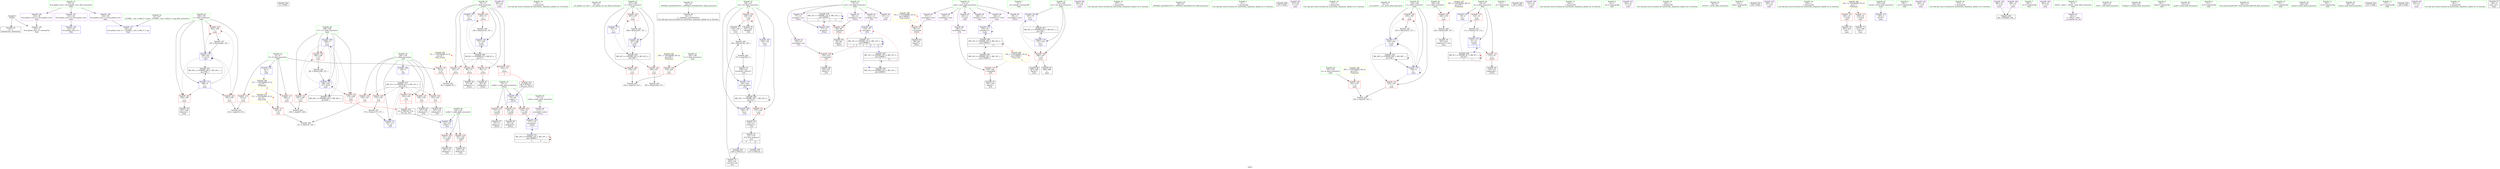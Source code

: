 digraph "SVFG" {
	label="SVFG";

	Node0x55727020d8f0 [shape=record,color=grey,label="{NodeID: 0\nNullPtr}"];
	Node0x55727020d8f0 -> Node0x55727022e1a0[style=solid];
	Node0x55727020d8f0 -> Node0x5572702347f0[style=solid];
	Node0x55727025f720 [shape=record,color=black,label="{NodeID: 346\n51 = PHI()\n}"];
	Node0x557270235a00 [shape=record,color=blue,label="{NodeID: 180\n199\<--9\ni17\<--\nmain\n}"];
	Node0x557270235a00 -> Node0x557270234180[style=dashed];
	Node0x557270235a00 -> Node0x557270234250[style=dashed];
	Node0x557270235a00 -> Node0x557270234320[style=dashed];
	Node0x557270235a00 -> Node0x557270235ba0[style=dashed];
	Node0x557270235a00 -> Node0x557270245ee0[style=dashed];
	Node0x55727022cc80 [shape=record,color=purple,label="{NodeID: 97\n204\<--23\n\<--.str.1\nmain\n}"];
	Node0x55727022b170 [shape=record,color=green,label="{NodeID: 14\n79\<--1\n\<--dummyObj\nCan only get source location for instruction, argument, global var or function.}"];
	Node0x55727022d870 [shape=record,color=red,label="{NodeID: 111\n140\<--8\n\<--N\n_Z1fi\n}"];
	Node0x55727022d870 -> Node0x55727023a8e0[style=solid];
	Node0x55727022bb10 [shape=record,color=green,label="{NodeID: 28\n44\<--45\n__cxx_global_var_init\<--__cxx_global_var_init_field_insensitive\n}"];
	Node0x557270232c60 [shape=record,color=red,label="{NodeID: 125\n105\<--72\n\<--i\n_Z3srti\n}"];
	Node0x557270232c60 -> Node0x557270239b60[style=solid];
	Node0x55727022c6d0 [shape=record,color=green,label="{NodeID: 42\n187\<--188\nt\<--t_field_insensitive\nmain\n}"];
	Node0x55727022c6d0 -> Node0x557270233890[style=solid];
	Node0x55727022c6d0 -> Node0x557270233960[style=solid];
	Node0x55727022c6d0 -> Node0x557270233a30[style=solid];
	Node0x55727022c6d0 -> Node0x557270235450[style=solid];
	Node0x55727022c6d0 -> Node0x557270235c70[style=solid];
	Node0x5572702337c0 [shape=record,color=red,label="{NodeID: 139\n219\<--185\n\<--T\nmain\n}"];
	Node0x5572702337c0 -> Node0x55727023b1e0[style=solid];
	Node0x55727022e370 [shape=record,color=black,label="{NodeID: 56\n52\<--53\n\<--_ZNSt8ios_base4InitD1Ev\nCan only get source location for instruction, argument, global var or function.}"];
	Node0x55727023a460 [shape=record,color=grey,label="{NodeID: 236\n281 = Binary(280, 107, )\n}"];
	Node0x55727023a460 -> Node0x557270235ba0[style=solid];
	Node0x557270234320 [shape=record,color=red,label="{NodeID: 153\n280\<--199\n\<--i17\nmain\n}"];
	Node0x557270234320 -> Node0x55727023a460[style=solid];
	Node0x55727022ef00 [shape=record,color=black,label="{NodeID: 70\n161\<--160\ntobool9\<--\n_Z1fi\n}"];
	Node0x5572702436e0 [shape=record,color=black,label="{NodeID: 250\nMR_12V_3 = PHI(MR_12V_4, MR_12V_2, )\npts\{160000 \}\n|{|<s2>3|<s3>3}}"];
	Node0x5572702436e0 -> Node0x557270232d30[style=dashed];
	Node0x5572702436e0 -> Node0x5572702436e0[style=dashed];
	Node0x5572702436e0:s2 -> Node0x5572702349c0[style=dashed,color=red];
	Node0x5572702436e0:s3 -> Node0x5572702436e0[style=dashed,color=blue];
	Node0x557270234f70 [shape=record,color=blue,label="{NodeID: 167\n126\<--136\nres\<--\n_Z1fi\n}"];
	Node0x557270234f70 -> Node0x557270249df0[style=dashed];
	Node0x55727022fa60 [shape=record,color=purple,label="{NodeID: 84\n97\<--11\narrayidx6\<--matr\n_Z3srti\n}"];
	Node0x55727022fa60 -> Node0x557270232e00[style=solid];
	Node0x557270223390 [shape=record,color=green,label="{NodeID: 1\n7\<--1\n__dso_handle\<--dummyObj\nGlob }"];
	Node0x55727025f820 [shape=record,color=black,label="{NodeID: 347\n164 = PHI(122, )\n}"];
	Node0x55727025f820 -> Node0x55727022f0a0[style=solid];
	Node0x557270235ad0 [shape=record,color=blue,label="{NodeID: 181\n197\<--79\nres\<--\nmain\n}"];
	Node0x557270235ad0 -> Node0x5572702340b0[style=dashed];
	Node0x557270235ad0 -> Node0x5572702459e0[style=dashed];
	Node0x55727022cd50 [shape=record,color=purple,label="{NodeID: 98\n209\<--26\n\<--.str.2\nmain\n}"];
	Node0x55727022b200 [shape=record,color=green,label="{NodeID: 15\n107\<--1\n\<--dummyObj\nCan only get source location for instruction, argument, global var or function.}"];
	Node0x55727022d940 [shape=record,color=red,label="{NodeID: 112\n233\<--8\n\<--N\nmain\n}"];
	Node0x55727022d940 -> Node0x55727023ad60[style=solid];
	Node0x55727022bbe0 [shape=record,color=green,label="{NodeID: 29\n48\<--49\n_ZNSt8ios_base4InitC1Ev\<--_ZNSt8ios_base4InitC1Ev_field_insensitive\n}"];
	Node0x55727024d580 [shape=record,color=yellow,style=double,label="{NodeID: 292\n30V_1 = ENCHI(MR_30V_0)\npts\{186 \}\nFun[main]}"];
	Node0x55727024d580 -> Node0x5572702337c0[style=dashed];
	Node0x557270232d30 [shape=record,color=red,label="{NodeID: 126\n89\<--88\n\<--arrayidx2\n_Z3srti\n}"];
	Node0x557270232d30 -> Node0x55727022e610[style=solid];
	Node0x55727022c7a0 [shape=record,color=green,label="{NodeID: 43\n189\<--190\ni\<--i_field_insensitive\nmain\n}"];
	Node0x55727022c7a0 -> Node0x557270233b00[style=solid];
	Node0x55727022c7a0 -> Node0x557270233bd0[style=solid];
	Node0x55727022c7a0 -> Node0x557270233ca0[style=solid];
	Node0x55727022c7a0 -> Node0x557270235520[style=solid];
	Node0x55727022c7a0 -> Node0x557270235860[style=solid];
	Node0x557270233890 [shape=record,color=red,label="{NodeID: 140\n218\<--187\n\<--t\nmain\n}"];
	Node0x557270233890 -> Node0x55727023b1e0[style=solid];
	Node0x55727022e470 [shape=record,color=black,label="{NodeID: 57\n76\<--75\nidxprom\<--\n_Z3srti\n}"];
	Node0x55727023a5e0 [shape=record,color=grey,label="{NodeID: 237\n261 = Binary(260, 107, )\n}"];
	Node0x55727023a5e0 -> Node0x557270235860[style=solid];
	Node0x5572702343f0 [shape=record,color=blue,label="{NodeID: 154\n8\<--9\nN\<--\nGlob }"];
	Node0x5572702343f0 -> Node0x55727024d3c0[style=dashed];
	Node0x55727022efd0 [shape=record,color=black,label="{NodeID: 71\n162\<--160\nconv\<--\n_Z1fi\n}"];
	Node0x55727022efd0 -> Node0x5572702399e0[style=solid];
	Node0x557270243be0 [shape=record,color=black,label="{NodeID: 251\nMR_14V_2 = PHI(MR_14V_3, MR_14V_1, )\npts\{180000 \}\n|{|<s2>3}}"];
	Node0x557270243be0 -> Node0x557270234d00[style=dashed];
	Node0x557270243be0 -> Node0x557270243be0[style=dashed];
	Node0x557270243be0:s2 -> Node0x557270243be0[style=dashed,color=red];
	Node0x557270235040 [shape=record,color=blue,label="{NodeID: 168\n128\<--9\ni\<--\n_Z1fi\n}"];
	Node0x557270235040 -> Node0x557270249ee0[style=dashed];
	Node0x55727022fb30 [shape=record,color=purple,label="{NodeID: 85\n145\<--11\narrayidx2\<--matr\n_Z1fi\n}"];
	Node0x557270224370 [shape=record,color=green,label="{NodeID: 2\n9\<--1\n\<--dummyObj\nCan only get source location for instruction, argument, global var or function.}"];
	Node0x55727025fa10 [shape=record,color=black,label="{NodeID: 348\n237 = PHI()\n}"];
	Node0x5572702481e0 [shape=record,color=black,label="{NodeID: 265\nMR_12V_3 = PHI(MR_12V_4, MR_12V_2, )\npts\{160000 \}\n|{|<s1>13}}"];
	Node0x5572702481e0 -> Node0x5572702468e0[style=dashed];
	Node0x5572702481e0:s1 -> Node0x557270234ea0[style=dashed,color=red];
	Node0x557270235ba0 [shape=record,color=blue,label="{NodeID: 182\n199\<--281\ni17\<--inc23\nmain\n}"];
	Node0x557270235ba0 -> Node0x557270234180[style=dashed];
	Node0x557270235ba0 -> Node0x557270234250[style=dashed];
	Node0x557270235ba0 -> Node0x557270234320[style=dashed];
	Node0x557270235ba0 -> Node0x557270235ba0[style=dashed];
	Node0x557270235ba0 -> Node0x557270245ee0[style=dashed];
	Node0x55727022ce20 [shape=record,color=purple,label="{NodeID: 99\n210\<--28\n\<--.str.3\nmain\n}"];
	Node0x55727022b290 [shape=record,color=green,label="{NodeID: 16\n112\<--1\n\<--dummyObj\nCan only get source location for instruction, argument, global var or function.}"];
	Node0x55727022da10 [shape=record,color=red,label="{NodeID: 113\n268\<--8\n\<--N\nmain\n}"];
	Node0x55727022da10 -> Node0x55727023aa60[style=solid];
	Node0x55727022bcb0 [shape=record,color=green,label="{NodeID: 30\n54\<--55\n__cxa_atexit\<--__cxa_atexit_field_insensitive\n}"];
	Node0x557270232e00 [shape=record,color=red,label="{NodeID: 127\n98\<--97\n\<--arrayidx6\n_Z3srti\n}"];
	Node0x557270232e00 -> Node0x55727022e880[style=solid];
	Node0x55727022c870 [shape=record,color=green,label="{NodeID: 44\n191\<--192\nm\<--m_field_insensitive\nmain\n}"];
	Node0x55727022c870 -> Node0x557270233d70[style=solid];
	Node0x557270233960 [shape=record,color=red,label="{NodeID: 141\n284\<--187\n\<--t\nmain\n}"];
	Node0x557270233960 -> Node0x55727023a160[style=solid];
	Node0x55727022e540 [shape=record,color=black,label="{NodeID: 58\n87\<--86\nidxprom1\<--\n_Z3srti\n}"];
	Node0x55727023a760 [shape=record,color=grey,label="{NodeID: 238\n250 = Binary(249, 107, )\n}"];
	Node0x55727023a760 -> Node0x55727022f650[style=solid];
	Node0x5572702344f0 [shape=record,color=blue,label="{NodeID: 155\n19\<--9\np\<--\nGlob }"];
	Node0x55727022f0a0 [shape=record,color=black,label="{NodeID: 72\n165\<--164\nconv10\<--call\n_Z1fi\n}"];
	Node0x55727022f0a0 -> Node0x5572702399e0[style=solid];
	Node0x557270235110 [shape=record,color=blue,label="{NodeID: 169\n126\<--79\nres\<--\n_Z1fi\n}"];
	Node0x557270235110 -> Node0x557270249df0[style=dashed];
	Node0x55727022fc00 [shape=record,color=purple,label="{NodeID: 86\n148\<--11\narrayidx4\<--matr\n_Z1fi\n}"];
	Node0x55727022fc00 -> Node0x557270233620[style=solid];
	Node0x55727021f7e0 [shape=record,color=green,label="{NodeID: 3\n21\<--1\n.str\<--dummyObj\nGlob }"];
	Node0x55727025fae0 [shape=record,color=black,label="{NodeID: 349\n245 = PHI()\n}"];
	Node0x557270235c70 [shape=record,color=blue,label="{NodeID: 183\n187\<--298\nt\<--inc27\nmain\n}"];
	Node0x557270235c70 -> Node0x557270244ae0[style=dashed];
	Node0x55727022cef0 [shape=record,color=purple,label="{NodeID: 100\n212\<--31\n\<--.str.4\nmain\n}"];
	Node0x55727022b320 [shape=record,color=green,label="{NodeID: 17\n136\<--1\n\<--dummyObj\nCan only get source location for instruction, argument, global var or function.}"];
	Node0x55727024caa0 [shape=record,color=yellow,style=double,label="{NodeID: 280\n10V_1 = ENCHI(MR_10V_0)\npts\{130000 \}\nFun[_Z1fi]|{|<s1>4}}"];
	Node0x55727024caa0 -> Node0x557270233620[style=dashed];
	Node0x55727024caa0:s1 -> Node0x55727024caa0[style=dashed,color=red];
	Node0x55727022dae0 [shape=record,color=red,label="{NodeID: 114\n110\<--19\n\<--p\n_Z3srti\n}"];
	Node0x55727022dae0 -> Node0x557270239ce0[style=solid];
	Node0x55727022bd80 [shape=record,color=green,label="{NodeID: 31\n53\<--59\n_ZNSt8ios_base4InitD1Ev\<--_ZNSt8ios_base4InitD1Ev_field_insensitive\n}"];
	Node0x55727022bd80 -> Node0x55727022e370[style=solid];
	Node0x557270232ed0 [shape=record,color=red,label="{NodeID: 128\n131\<--124\n\<--v.addr\n_Z1fi\n}"];
	Node0x557270232ed0 -> Node0x55727022ea20[style=solid];
	Node0x55727022c940 [shape=record,color=green,label="{NodeID: 45\n193\<--194\nj\<--j_field_insensitive\nmain\n}"];
	Node0x55727022c940 -> Node0x557270233e40[style=solid];
	Node0x55727022c940 -> Node0x557270233f10[style=solid];
	Node0x55727022c940 -> Node0x5572702355f0[style=solid];
	Node0x55727022c940 -> Node0x557270235790[style=solid];
	Node0x557270233a30 [shape=record,color=red,label="{NodeID: 142\n297\<--187\n\<--t\nmain\n}"];
	Node0x557270233a30 -> Node0x557270239e60[style=solid];
	Node0x55727022e610 [shape=record,color=black,label="{NodeID: 59\n90\<--89\ntobool\<--\n_Z3srti\n}"];
	Node0x55727023a8e0 [shape=record,color=grey,label="{NodeID: 239\n141 = cmp(139, 140, )\n}"];
	Node0x5572702345f0 [shape=record,color=blue,label="{NodeID: 156\n321\<--40\nllvm.global_ctors_0\<--\nGlob }"];
	Node0x55727022f170 [shape=record,color=black,label="{NodeID: 73\n168\<--167\nfrombool\<--tobool11\n_Z1fi\n}"];
	Node0x55727022f170 -> Node0x5572702351e0[style=solid];
	Node0x5572702351e0 [shape=record,color=blue,label="{NodeID: 170\n126\<--168\nres\<--frombool\n_Z1fi\n}"];
	Node0x5572702351e0 -> Node0x557270249df0[style=dashed];
	Node0x55727022fcd0 [shape=record,color=purple,label="{NodeID: 87\n222\<--11\n\<--matr\nmain\n}"];
	Node0x55727020deb0 [shape=record,color=green,label="{NodeID: 4\n23\<--1\n.str.1\<--dummyObj\nGlob }"];
	Node0x55727025fbb0 [shape=record,color=black,label="{NodeID: 350\n275 = PHI(122, )\n}"];
	Node0x55727022cfc0 [shape=record,color=purple,label="{NodeID: 101\n228\<--31\n\<--.str.4\nmain\n}"];
	Node0x55727022b3b0 [shape=record,color=green,label="{NodeID: 18\n224\<--1\n\<--dummyObj\nCan only get source location for instruction, argument, global var or function.}"];
	Node0x557270232440 [shape=record,color=red,label="{NodeID: 115\n115\<--19\n\<--p\n_Z3srti\n}"];
	Node0x557270232440 -> Node0x55727022e950[style=solid];
	Node0x55727022be50 [shape=record,color=green,label="{NodeID: 32\n66\<--67\n_Z3srti\<--_Z3srti_field_insensitive\n}"];
	Node0x55727024d820 [shape=record,color=yellow,style=double,label="{NodeID: 295\n36V_1 = ENCHI(MR_36V_0)\npts\{192 \}\nFun[main]}"];
	Node0x55727024d820 -> Node0x557270233d70[style=dashed];
	Node0x557270232fa0 [shape=record,color=red,label="{NodeID: 129\n143\<--124\n\<--v.addr\n_Z1fi\n}"];
	Node0x557270232fa0 -> Node0x55727022eaf0[style=solid];
	Node0x55727022ca10 [shape=record,color=green,label="{NodeID: 46\n195\<--196\na\<--a_field_insensitive\nmain\n}"];
	Node0x55727022ca10 -> Node0x557270233fe0[style=solid];
	Node0x557270233b00 [shape=record,color=red,label="{NodeID: 143\n232\<--189\n\<--i\nmain\n}"];
	Node0x557270233b00 -> Node0x55727023ad60[style=solid];
	Node0x55727022e6e0 [shape=record,color=black,label="{NodeID: 60\n93\<--92\nidxprom3\<--\n_Z3srti\n}"];
	Node0x55727023aa60 [shape=record,color=grey,label="{NodeID: 240\n269 = cmp(267, 268, )\n}"];
	Node0x5572702346f0 [shape=record,color=blue,label="{NodeID: 157\n322\<--41\nllvm.global_ctors_1\<--_GLOBAL__sub_I_GeKa_0_1.cpp\nGlob }"];
	Node0x55727022f240 [shape=record,color=black,label="{NodeID: 74\n178\<--177\ntobool13\<--\n_Z1fi\n}"];
	Node0x55727022f240 -> Node0x55727022f310[style=solid];
	Node0x557270244ae0 [shape=record,color=black,label="{NodeID: 254\nMR_32V_3 = PHI(MR_32V_4, MR_32V_2, )\npts\{188 \}\n}"];
	Node0x557270244ae0 -> Node0x557270233890[style=dashed];
	Node0x557270244ae0 -> Node0x557270233960[style=dashed];
	Node0x557270244ae0 -> Node0x557270233a30[style=dashed];
	Node0x557270244ae0 -> Node0x557270235c70[style=dashed];
	Node0x5572702352b0 [shape=record,color=blue,label="{NodeID: 171\n128\<--174\ni\<--inc\n_Z1fi\n}"];
	Node0x5572702352b0 -> Node0x557270249ee0[style=dashed];
	Node0x55727022fda0 [shape=record,color=purple,label="{NodeID: 88\n248\<--11\narrayidx\<--matr\nmain\n}"];
	Node0x55727020df40 [shape=record,color=green,label="{NodeID: 5\n25\<--1\nstdin\<--dummyObj\nGlob }"];
	Node0x55727025fc80 [shape=record,color=black,label="{NodeID: 351\n293 = PHI()\n}"];
	Node0x5572702490e0 [shape=record,color=black,label="{NodeID: 268\nMR_10V_3 = PHI(MR_10V_4, MR_10V_2, )\npts\{130000 \}\n|{|<s3>13}}"];
	Node0x5572702490e0 -> Node0x5572702356c0[style=dashed];
	Node0x5572702490e0 -> Node0x5572702463e0[style=dashed];
	Node0x5572702490e0 -> Node0x5572702490e0[style=dashed];
	Node0x5572702490e0:s3 -> Node0x55727024caa0[style=dashed,color=red];
	Node0x55727022d090 [shape=record,color=purple,label="{NodeID: 102\n236\<--31\n\<--.str.4\nmain\n}"];
	Node0x55727022b440 [shape=record,color=green,label="{NodeID: 19\n225\<--1\n\<--dummyObj\nCan only get source location for instruction, argument, global var or function.}"];
	Node0x55727024cc60 [shape=record,color=yellow,style=double,label="{NodeID: 282\n2V_1 = ENCHI(MR_2V_0)\npts\{10 \}\nFun[_Z3srti]|{|<s1>3}}"];
	Node0x55727024cc60 -> Node0x55727022d7a0[style=dashed];
	Node0x55727024cc60:s1 -> Node0x55727024cc60[style=dashed,color=red];
	Node0x557270232510 [shape=record,color=red,label="{NodeID: 116\n202\<--25\n\<--stdin\nmain\n}"];
	Node0x557270232510 -> Node0x55727022f3e0[style=solid];
	Node0x55727022bf20 [shape=record,color=green,label="{NodeID: 33\n70\<--71\nv.addr\<--v.addr_field_insensitive\n_Z3srti\n}"];
	Node0x55727022bf20 -> Node0x5572702326b0[style=solid];
	Node0x55727022bf20 -> Node0x557270232780[style=solid];
	Node0x55727022bf20 -> Node0x557270232850[style=solid];
	Node0x55727022bf20 -> Node0x5572702348f0[style=solid];
	Node0x557270233070 [shape=record,color=red,label="{NodeID: 130\n160\<--126\n\<--res\n_Z1fi\n}"];
	Node0x557270233070 -> Node0x55727022ef00[style=solid];
	Node0x557270233070 -> Node0x55727022efd0[style=solid];
	Node0x55727022cae0 [shape=record,color=green,label="{NodeID: 47\n197\<--198\nres\<--res_field_insensitive\nmain\n}"];
	Node0x55727022cae0 -> Node0x5572702340b0[style=solid];
	Node0x55727022cae0 -> Node0x557270235930[style=solid];
	Node0x55727022cae0 -> Node0x557270235ad0[style=solid];
	Node0x557270233bd0 [shape=record,color=red,label="{NodeID: 144\n246\<--189\n\<--i\nmain\n}"];
	Node0x557270233bd0 -> Node0x55727022f580[style=solid];
	Node0x55727022e7b0 [shape=record,color=black,label="{NodeID: 61\n96\<--95\nidxprom5\<--\n_Z3srti\n}"];
	Node0x55727023abe0 [shape=record,color=grey,label="{NodeID: 241\n84 = cmp(82, 83, )\n}"];
	Node0x5572702347f0 [shape=record,color=blue, style = dotted,label="{NodeID: 158\n323\<--3\nllvm.global_ctors_2\<--dummyVal\nGlob }"];
	Node0x55727022f310 [shape=record,color=black,label="{NodeID: 75\n122\<--178\n_Z1fi_ret\<--tobool13\n_Z1fi\n|{<s0>4|<s1>13}}"];
	Node0x55727022f310:s0 -> Node0x55727025f820[style=solid,color=blue];
	Node0x55727022f310:s1 -> Node0x55727025fbb0[style=solid,color=blue];
	Node0x557270244fe0 [shape=record,color=black,label="{NodeID: 255\nMR_34V_2 = PHI(MR_34V_4, MR_34V_1, )\npts\{190 \}\n}"];
	Node0x557270244fe0 -> Node0x557270235520[style=dashed];
	Node0x557270235380 [shape=record,color=blue,label="{NodeID: 172\n183\<--9\nretval\<--\nmain\n}"];
	Node0x55727022fe70 [shape=record,color=purple,label="{NodeID: 89\n252\<--11\narrayidx13\<--matr\nmain\n}"];
	Node0x55727022fe70 -> Node0x5572702356c0[style=solid];
	Node0x55727020da00 [shape=record,color=green,label="{NodeID: 6\n26\<--1\n.str.2\<--dummyObj\nGlob }"];
	Node0x55727025fd50 [shape=record,color=black,label="{NodeID: 352\n123 = PHI(163, 274, )\n0th arg _Z1fi }"];
	Node0x55727025fd50 -> Node0x557270234dd0[style=solid];
	Node0x557270249df0 [shape=record,color=black,label="{NodeID: 269\nMR_19V_3 = PHI(MR_19V_7, MR_19V_2, )\npts\{127 \}\n}"];
	Node0x557270249df0 -> Node0x557270233070[style=dashed];
	Node0x557270249df0 -> Node0x557270233140[style=dashed];
	Node0x557270249df0 -> Node0x557270235110[style=dashed];
	Node0x557270249df0 -> Node0x5572702351e0[style=dashed];
	Node0x557270249df0 -> Node0x557270249df0[style=dashed];
	Node0x55727022d160 [shape=record,color=purple,label="{NodeID: 103\n244\<--31\n\<--.str.4\nmain\n}"];
	Node0x55727022b4d0 [shape=record,color=green,label="{NodeID: 20\n273\<--1\n\<--dummyObj\nCan only get source location for instruction, argument, global var or function.}"];
	Node0x5572702325e0 [shape=record,color=red,label="{NodeID: 117\n208\<--30\n\<--stdout\nmain\n}"];
	Node0x5572702325e0 -> Node0x55727022f4b0[style=solid];
	Node0x55727022bff0 [shape=record,color=green,label="{NodeID: 34\n72\<--73\ni\<--i_field_insensitive\n_Z3srti\n}"];
	Node0x55727022bff0 -> Node0x557270232920[style=solid];
	Node0x55727022bff0 -> Node0x5572702329f0[style=solid];
	Node0x55727022bff0 -> Node0x557270232ac0[style=solid];
	Node0x55727022bff0 -> Node0x557270232b90[style=solid];
	Node0x55727022bff0 -> Node0x557270232c60[style=solid];
	Node0x55727022bff0 -> Node0x557270234a90[style=solid];
	Node0x55727022bff0 -> Node0x557270234b60[style=solid];
	Node0x55727024d9e0 [shape=record,color=yellow,style=double,label="{NodeID: 297\n40V_1 = ENCHI(MR_40V_0)\npts\{196 \}\nFun[main]}"];
	Node0x55727024d9e0 -> Node0x557270233fe0[style=dashed];
	Node0x557270233140 [shape=record,color=red,label="{NodeID: 131\n177\<--126\n\<--res\n_Z1fi\n}"];
	Node0x557270233140 -> Node0x55727022f240[style=solid];
	Node0x55727022dbd0 [shape=record,color=green,label="{NodeID: 48\n199\<--200\ni17\<--i17_field_insensitive\nmain\n}"];
	Node0x55727022dbd0 -> Node0x557270234180[style=solid];
	Node0x55727022dbd0 -> Node0x557270234250[style=solid];
	Node0x55727022dbd0 -> Node0x557270234320[style=solid];
	Node0x55727022dbd0 -> Node0x557270235a00[style=solid];
	Node0x55727022dbd0 -> Node0x557270235ba0[style=solid];
	Node0x557270239440 [shape=record,color=black,label="{NodeID: 228\n291 = PHI(289, 290, )\n}"];
	Node0x557270233ca0 [shape=record,color=red,label="{NodeID: 145\n260\<--189\n\<--i\nmain\n}"];
	Node0x557270233ca0 -> Node0x55727023a5e0[style=solid];
	Node0x55727022e880 [shape=record,color=black,label="{NodeID: 62\n99\<--98\ntobool7\<--\n_Z3srti\n}"];
	Node0x55727023ad60 [shape=record,color=grey,label="{NodeID: 242\n234 = cmp(232, 233, )\n}"];
	Node0x5572702348f0 [shape=record,color=blue,label="{NodeID: 159\n70\<--69\nv.addr\<--v\n_Z3srti\n}"];
	Node0x5572702348f0 -> Node0x5572702326b0[style=dashed];
	Node0x5572702348f0 -> Node0x557270232780[style=dashed];
	Node0x5572702348f0 -> Node0x557270232850[style=dashed];
	Node0x55727022f3e0 [shape=record,color=black,label="{NodeID: 76\n205\<--202\ncall\<--\nmain\n}"];
	Node0x5572702454e0 [shape=record,color=black,label="{NodeID: 256\nMR_38V_2 = PHI(MR_38V_3, MR_38V_1, )\npts\{194 \}\n}"];
	Node0x5572702454e0 -> Node0x5572702355f0[style=dashed];
	Node0x5572702454e0 -> Node0x5572702454e0[style=dashed];
	Node0x557270235450 [shape=record,color=blue,label="{NodeID: 173\n187\<--9\nt\<--\nmain\n}"];
	Node0x557270235450 -> Node0x557270244ae0[style=dashed];
	Node0x55727022ff40 [shape=record,color=purple,label="{NodeID: 90\n77\<--14\narrayidx\<--was\n_Z3srti\n}"];
	Node0x55727022ff40 -> Node0x5572702349c0[style=solid];
	Node0x55727020da90 [shape=record,color=green,label="{NodeID: 7\n28\<--1\n.str.3\<--dummyObj\nGlob }"];
	Node0x557270260020 [shape=record,color=black,label="{NodeID: 353\n69 = PHI(101, )\n0th arg _Z3srti }"];
	Node0x557270260020 -> Node0x5572702348f0[style=solid];
	Node0x557270249ee0 [shape=record,color=black,label="{NodeID: 270\nMR_21V_3 = PHI(MR_21V_4, MR_21V_2, )\npts\{129 \}\n}"];
	Node0x557270249ee0 -> Node0x557270233210[style=dashed];
	Node0x557270249ee0 -> Node0x5572702332e0[style=dashed];
	Node0x557270249ee0 -> Node0x5572702333b0[style=dashed];
	Node0x557270249ee0 -> Node0x557270233480[style=dashed];
	Node0x557270249ee0 -> Node0x557270233550[style=dashed];
	Node0x557270249ee0 -> Node0x5572702352b0[style=dashed];
	Node0x55727022d230 [shape=record,color=purple,label="{NodeID: 104\n292\<--33\n\<--.str.5\nmain\n}"];
	Node0x55727022b560 [shape=record,color=green,label="{NodeID: 21\n4\<--6\n_ZStL8__ioinit\<--_ZStL8__ioinit_field_insensitive\nGlob }"];
	Node0x55727022b560 -> Node0x55727022f8c0[style=solid];
	Node0x5572702326b0 [shape=record,color=red,label="{NodeID: 118\n75\<--70\n\<--v.addr\n_Z3srti\n}"];
	Node0x5572702326b0 -> Node0x55727022e470[style=solid];
	Node0x55727022c0c0 [shape=record,color=green,label="{NodeID: 35\n120\<--121\n_Z1fi\<--_Z1fi_field_insensitive\n}"];
	Node0x557270233210 [shape=record,color=red,label="{NodeID: 132\n139\<--128\n\<--i\n_Z1fi\n}"];
	Node0x557270233210 -> Node0x55727023a8e0[style=solid];
	Node0x55727022dca0 [shape=record,color=green,label="{NodeID: 49\n206\<--207\nfreopen\<--freopen_field_insensitive\n}"];
	Node0x5572702399e0 [shape=record,color=grey,label="{NodeID: 229\n166 = Binary(162, 165, )\n}"];
	Node0x5572702399e0 -> Node0x55727023b060[style=solid];
	Node0x557270233d70 [shape=record,color=red,label="{NodeID: 146\n241\<--191\n\<--m\nmain\n}"];
	Node0x557270233d70 -> Node0x55727023aee0[style=solid];
	Node0x55727022e950 [shape=record,color=black,label="{NodeID: 63\n116\<--115\nidxprom8\<--\n_Z3srti\n}"];
	Node0x55727023aee0 [shape=record,color=grey,label="{NodeID: 243\n242 = cmp(240, 241, )\n}"];
	Node0x5572702349c0 [shape=record,color=blue,label="{NodeID: 160\n77\<--79\narrayidx\<--\n_Z3srti\n}"];
	Node0x5572702349c0 -> Node0x5572702436e0[style=dashed];
	Node0x55727022f4b0 [shape=record,color=black,label="{NodeID: 77\n211\<--208\ncall1\<--\nmain\n}"];
	Node0x5572702459e0 [shape=record,color=black,label="{NodeID: 257\nMR_42V_2 = PHI(MR_42V_5, MR_42V_1, )\npts\{198 \}\n}"];
	Node0x5572702459e0 -> Node0x557270235930[style=dashed];
	Node0x557270235520 [shape=record,color=blue,label="{NodeID: 174\n189\<--9\ni\<--\nmain\n}"];
	Node0x557270235520 -> Node0x557270233b00[style=dashed];
	Node0x557270235520 -> Node0x557270233bd0[style=dashed];
	Node0x557270235520 -> Node0x557270233ca0[style=dashed];
	Node0x557270235520 -> Node0x557270235860[style=dashed];
	Node0x557270235520 -> Node0x557270244fe0[style=dashed];
	Node0x557270230010 [shape=record,color=purple,label="{NodeID: 91\n88\<--14\narrayidx2\<--was\n_Z3srti\n}"];
	Node0x557270230010 -> Node0x557270232d30[style=solid];
	Node0x5572702241f0 [shape=record,color=green,label="{NodeID: 8\n30\<--1\nstdout\<--dummyObj\nGlob }"];
	Node0x55727024a3e0 [shape=record,color=black,label="{NodeID: 271\nMR_12V_3 = PHI(MR_12V_6, MR_12V_2, )\npts\{160000 \}\n|{|<s2>4|<s3>4|<s4>13|<s5>13}}"];
	Node0x55727024a3e0 -> Node0x5572702336f0[style=dashed];
	Node0x55727024a3e0 -> Node0x55727024a3e0[style=dashed];
	Node0x55727024a3e0:s2 -> Node0x557270234ea0[style=dashed,color=red];
	Node0x55727024a3e0:s3 -> Node0x55727024a3e0[style=dashed,color=blue];
	Node0x55727024a3e0:s4 -> Node0x5572702468e0[style=dashed,color=blue];
	Node0x55727024a3e0:s5 -> Node0x5572702481e0[style=dashed,color=blue];
	Node0x55727022d300 [shape=record,color=purple,label="{NodeID: 105\n289\<--35\n\<--.str.6\nmain\n}"];
	Node0x55727022d300 -> Node0x557270239440[style=solid];
	Node0x55727022b630 [shape=record,color=green,label="{NodeID: 22\n8\<--10\nN\<--N_field_insensitive\nGlob }"];
	Node0x55727022b630 -> Node0x55727022d7a0[style=solid];
	Node0x55727022b630 -> Node0x55727022d870[style=solid];
	Node0x55727022b630 -> Node0x55727022d940[style=solid];
	Node0x55727022b630 -> Node0x55727022da10[style=solid];
	Node0x55727022b630 -> Node0x5572702343f0[style=solid];
	Node0x557270232780 [shape=record,color=red,label="{NodeID: 119\n92\<--70\n\<--v.addr\n_Z3srti\n}"];
	Node0x557270232780 -> Node0x55727022e6e0[style=solid];
	Node0x55727022c1c0 [shape=record,color=green,label="{NodeID: 36\n124\<--125\nv.addr\<--v.addr_field_insensitive\n_Z1fi\n}"];
	Node0x55727022c1c0 -> Node0x557270232ed0[style=solid];
	Node0x55727022c1c0 -> Node0x557270232fa0[style=solid];
	Node0x55727022c1c0 -> Node0x557270234dd0[style=solid];
	Node0x5572702332e0 [shape=record,color=red,label="{NodeID: 133\n146\<--128\n\<--i\n_Z1fi\n}"];
	Node0x5572702332e0 -> Node0x55727022ebc0[style=solid];
	Node0x55727022dda0 [shape=record,color=green,label="{NodeID: 50\n214\<--215\nscanf\<--scanf_field_insensitive\n}"];
	Node0x557270239b60 [shape=record,color=grey,label="{NodeID: 230\n106 = Binary(105, 107, )\n}"];
	Node0x557270239b60 -> Node0x557270234b60[style=solid];
	Node0x557270233e40 [shape=record,color=red,label="{NodeID: 147\n240\<--193\n\<--j\nmain\n}"];
	Node0x557270233e40 -> Node0x55727023aee0[style=solid];
	Node0x55727022ea20 [shape=record,color=black,label="{NodeID: 64\n132\<--131\nidxprom\<--\n_Z1fi\n}"];
	Node0x55727023b060 [shape=record,color=grey,label="{NodeID: 244\n167 = cmp(166, 9, )\n}"];
	Node0x55727023b060 -> Node0x55727022f170[style=solid];
	Node0x557270234a90 [shape=record,color=blue,label="{NodeID: 161\n72\<--9\ni\<--\n_Z3srti\n}"];
	Node0x557270234a90 -> Node0x5572702431e0[style=dashed];
	Node0x55727022f580 [shape=record,color=black,label="{NodeID: 78\n247\<--246\nidxprom\<--\nmain\n}"];
	Node0x557270245ee0 [shape=record,color=black,label="{NodeID: 258\nMR_44V_2 = PHI(MR_44V_4, MR_44V_1, )\npts\{200 \}\n}"];
	Node0x557270245ee0 -> Node0x557270235a00[style=dashed];
	Node0x5572702355f0 [shape=record,color=blue,label="{NodeID: 175\n193\<--9\nj\<--\nmain\n}"];
	Node0x5572702355f0 -> Node0x557270233e40[style=dashed];
	Node0x5572702355f0 -> Node0x557270233f10[style=dashed];
	Node0x5572702355f0 -> Node0x5572702355f0[style=dashed];
	Node0x5572702355f0 -> Node0x557270235790[style=dashed];
	Node0x5572702355f0 -> Node0x5572702454e0[style=dashed];
	Node0x5572702300e0 [shape=record,color=purple,label="{NodeID: 92\n133\<--14\narrayidx\<--was\n_Z1fi\n}"];
	Node0x5572702300e0 -> Node0x557270234ea0[style=solid];
	Node0x5572702242c0 [shape=record,color=green,label="{NodeID: 9\n31\<--1\n.str.4\<--dummyObj\nGlob }"];
	Node0x55727022d3d0 [shape=record,color=purple,label="{NodeID: 106\n290\<--37\n\<--.str.7\nmain\n}"];
	Node0x55727022d3d0 -> Node0x557270239440[style=solid];
	Node0x55727022b700 [shape=record,color=green,label="{NodeID: 23\n11\<--13\nmatr\<--matr_field_insensitive\nGlob }"];
	Node0x55727022b700 -> Node0x55727022f990[style=solid];
	Node0x55727022b700 -> Node0x55727022fa60[style=solid];
	Node0x55727022b700 -> Node0x55727022fb30[style=solid];
	Node0x55727022b700 -> Node0x55727022fc00[style=solid];
	Node0x55727022b700 -> Node0x55727022fcd0[style=solid];
	Node0x55727022b700 -> Node0x55727022fda0[style=solid];
	Node0x55727022b700 -> Node0x55727022fe70[style=solid];
	Node0x55727024d010 [shape=record,color=yellow,style=double,label="{NodeID: 286\n10V_1 = ENCHI(MR_10V_0)\npts\{130000 \}\nFun[_Z3srti]|{|<s1>3}}"];
	Node0x55727024d010 -> Node0x557270232e00[style=dashed];
	Node0x55727024d010:s1 -> Node0x55727024d010[style=dashed,color=red];
	Node0x557270232850 [shape=record,color=red,label="{NodeID: 120\n114\<--70\n\<--v.addr\n_Z3srti\n}"];
	Node0x557270232850 -> Node0x557270234d00[style=solid];
	Node0x55727022c290 [shape=record,color=green,label="{NodeID: 37\n126\<--127\nres\<--res_field_insensitive\n_Z1fi\n}"];
	Node0x55727022c290 -> Node0x557270233070[style=solid];
	Node0x55727022c290 -> Node0x557270233140[style=solid];
	Node0x55727022c290 -> Node0x557270234f70[style=solid];
	Node0x55727022c290 -> Node0x557270235110[style=solid];
	Node0x55727022c290 -> Node0x5572702351e0[style=solid];
	Node0x5572702333b0 [shape=record,color=red,label="{NodeID: 134\n152\<--128\n\<--i\n_Z1fi\n}"];
	Node0x5572702333b0 -> Node0x55727022ed60[style=solid];
	Node0x55727022dea0 [shape=record,color=green,label="{NodeID: 51\n226\<--227\nllvm.memset.p0i8.i64\<--llvm.memset.p0i8.i64_field_insensitive\n}"];
	Node0x557270239ce0 [shape=record,color=grey,label="{NodeID: 231\n111 = Binary(110, 112, )\n}"];
	Node0x557270239ce0 -> Node0x557270234c30[style=solid];
	Node0x557270233f10 [shape=record,color=red,label="{NodeID: 148\n255\<--193\n\<--j\nmain\n}"];
	Node0x557270233f10 -> Node0x55727023a2e0[style=solid];
	Node0x55727022eaf0 [shape=record,color=black,label="{NodeID: 65\n144\<--143\nidxprom1\<--\n_Z1fi\n}"];
	Node0x55727023b1e0 [shape=record,color=grey,label="{NodeID: 245\n220 = cmp(218, 219, )\n}"];
	Node0x557270234b60 [shape=record,color=blue,label="{NodeID: 162\n72\<--106\ni\<--inc\n_Z3srti\n}"];
	Node0x557270234b60 -> Node0x5572702431e0[style=dashed];
	Node0x55727022f650 [shape=record,color=black,label="{NodeID: 79\n251\<--250\nidxprom12\<--sub\nmain\n}"];
	Node0x5572702463e0 [shape=record,color=black,label="{NodeID: 259\nMR_10V_2 = PHI(MR_10V_3, MR_10V_1, )\npts\{130000 \}\n}"];
	Node0x5572702463e0 -> Node0x5572702490e0[style=dashed];
	Node0x5572702356c0 [shape=record,color=blue,label="{NodeID: 176\n252\<--79\narrayidx13\<--\nmain\n}"];
	Node0x5572702356c0 -> Node0x5572702356c0[style=dashed];
	Node0x5572702356c0 -> Node0x5572702490e0[style=dashed];
	Node0x5572702301b0 [shape=record,color=purple,label="{NodeID: 93\n154\<--14\narrayidx6\<--was\n_Z1fi\n}"];
	Node0x5572702301b0 -> Node0x5572702336f0[style=solid];
	Node0x557270222f70 [shape=record,color=green,label="{NodeID: 10\n33\<--1\n.str.5\<--dummyObj\nGlob }"];
	Node0x55727022d4a0 [shape=record,color=purple,label="{NodeID: 107\n321\<--39\nllvm.global_ctors_0\<--llvm.global_ctors\nGlob }"];
	Node0x55727022d4a0 -> Node0x5572702345f0[style=solid];
	Node0x55727022b7d0 [shape=record,color=green,label="{NodeID: 24\n14\<--16\nwas\<--was_field_insensitive\nGlob }"];
	Node0x55727022b7d0 -> Node0x55727022ff40[style=solid];
	Node0x55727022b7d0 -> Node0x557270230010[style=solid];
	Node0x55727022b7d0 -> Node0x5572702300e0[style=solid];
	Node0x55727022b7d0 -> Node0x5572702301b0[style=solid];
	Node0x55727022b7d0 -> Node0x557270230280[style=solid];
	Node0x557270232920 [shape=record,color=red,label="{NodeID: 121\n82\<--72\n\<--i\n_Z3srti\n}"];
	Node0x557270232920 -> Node0x55727023abe0[style=solid];
	Node0x55727022c360 [shape=record,color=green,label="{NodeID: 38\n128\<--129\ni\<--i_field_insensitive\n_Z1fi\n}"];
	Node0x55727022c360 -> Node0x557270233210[style=solid];
	Node0x55727022c360 -> Node0x5572702332e0[style=solid];
	Node0x55727022c360 -> Node0x5572702333b0[style=solid];
	Node0x55727022c360 -> Node0x557270233480[style=solid];
	Node0x55727022c360 -> Node0x557270233550[style=solid];
	Node0x55727022c360 -> Node0x557270235040[style=solid];
	Node0x55727022c360 -> Node0x5572702352b0[style=solid];
	Node0x557270233480 [shape=record,color=red,label="{NodeID: 135\n163\<--128\n\<--i\n_Z1fi\n|{<s0>4}}"];
	Node0x557270233480:s0 -> Node0x55727025fd50[style=solid,color=red];
	Node0x55727022dfa0 [shape=record,color=green,label="{NodeID: 52\n294\<--295\nprintf\<--printf_field_insensitive\n}"];
	Node0x557270239e60 [shape=record,color=grey,label="{NodeID: 232\n298 = Binary(297, 107, )\n}"];
	Node0x557270239e60 -> Node0x557270235c70[style=solid];
	Node0x557270233fe0 [shape=record,color=red,label="{NodeID: 149\n249\<--195\n\<--a\nmain\n}"];
	Node0x557270233fe0 -> Node0x55727023a760[style=solid];
	Node0x55727022ebc0 [shape=record,color=black,label="{NodeID: 66\n147\<--146\nidxprom3\<--\n_Z1fi\n}"];
	Node0x557270234c30 [shape=record,color=blue,label="{NodeID: 163\n19\<--111\np\<--dec\n_Z3srti\n|{|<s1>3}}"];
	Node0x557270234c30 -> Node0x557270232440[style=dashed];
	Node0x557270234c30:s1 -> Node0x557270242ce0[style=dashed,color=blue];
	Node0x55727022f720 [shape=record,color=black,label="{NodeID: 80\n287\<--286\ntobool\<--\nmain\n}"];
	Node0x5572702468e0 [shape=record,color=black,label="{NodeID: 260\nMR_12V_2 = PHI(MR_12V_5, MR_12V_1, )\npts\{160000 \}\n}"];
	Node0x5572702468e0 -> Node0x5572702481e0[style=dashed];
	Node0x557270235790 [shape=record,color=blue,label="{NodeID: 177\n193\<--256\nj\<--inc\nmain\n}"];
	Node0x557270235790 -> Node0x557270233e40[style=dashed];
	Node0x557270235790 -> Node0x557270233f10[style=dashed];
	Node0x557270235790 -> Node0x5572702355f0[style=dashed];
	Node0x557270235790 -> Node0x557270235790[style=dashed];
	Node0x557270235790 -> Node0x5572702454e0[style=dashed];
	Node0x557270230280 [shape=record,color=purple,label="{NodeID: 94\n271\<--14\n\<--was\nmain\n}"];
	Node0x557270223040 [shape=record,color=green,label="{NodeID: 11\n35\<--1\n.str.6\<--dummyObj\nGlob }"];
	Node0x55727022d5a0 [shape=record,color=purple,label="{NodeID: 108\n322\<--39\nllvm.global_ctors_1\<--llvm.global_ctors\nGlob }"];
	Node0x55727022d5a0 -> Node0x5572702346f0[style=solid];
	Node0x55727022b8a0 [shape=record,color=green,label="{NodeID: 25\n17\<--18\norder\<--order_field_insensitive\nGlob }"];
	Node0x55727022b8a0 -> Node0x557270230350[style=solid];
	Node0x5572702329f0 [shape=record,color=red,label="{NodeID: 122\n86\<--72\n\<--i\n_Z3srti\n}"];
	Node0x5572702329f0 -> Node0x55727022e540[style=solid];
	Node0x55727022c430 [shape=record,color=green,label="{NodeID: 39\n180\<--181\nmain\<--main_field_insensitive\n}"];
	Node0x557270233550 [shape=record,color=red,label="{NodeID: 136\n173\<--128\n\<--i\n_Z1fi\n}"];
	Node0x557270233550 -> Node0x557270239fe0[style=solid];
	Node0x55727022e0a0 [shape=record,color=green,label="{NodeID: 53\n41\<--317\n_GLOBAL__sub_I_GeKa_0_1.cpp\<--_GLOBAL__sub_I_GeKa_0_1.cpp_field_insensitive\n}"];
	Node0x55727022e0a0 -> Node0x5572702346f0[style=solid];
	Node0x557270239fe0 [shape=record,color=grey,label="{NodeID: 233\n174 = Binary(173, 107, )\n}"];
	Node0x557270239fe0 -> Node0x5572702352b0[style=solid];
	Node0x5572702340b0 [shape=record,color=red,label="{NodeID: 150\n286\<--197\n\<--res\nmain\n}"];
	Node0x5572702340b0 -> Node0x55727022f720[style=solid];
	Node0x5572702340b0 -> Node0x55727022f7f0[style=solid];
	Node0x55727022ec90 [shape=record,color=black,label="{NodeID: 67\n150\<--149\ntobool\<--\n_Z1fi\n}"];
	Node0x557270234d00 [shape=record,color=blue,label="{NodeID: 164\n117\<--114\narrayidx9\<--\n_Z3srti\n|{<s0>3}}"];
	Node0x557270234d00:s0 -> Node0x557270243be0[style=dashed,color=blue];
	Node0x55727022f7f0 [shape=record,color=black,label="{NodeID: 81\n288\<--286\n\<--\nmain\n}"];
	Node0x55727025ead0 [shape=record,color=black,label="{NodeID: 344\n213 = PHI()\n}"];
	Node0x557270235860 [shape=record,color=blue,label="{NodeID: 178\n189\<--261\ni\<--inc15\nmain\n}"];
	Node0x557270235860 -> Node0x557270233b00[style=dashed];
	Node0x557270235860 -> Node0x557270233bd0[style=dashed];
	Node0x557270235860 -> Node0x557270233ca0[style=dashed];
	Node0x557270235860 -> Node0x557270235860[style=dashed];
	Node0x557270235860 -> Node0x557270244fe0[style=dashed];
	Node0x557270230350 [shape=record,color=purple,label="{NodeID: 95\n117\<--17\narrayidx9\<--order\n_Z3srti\n}"];
	Node0x557270230350 -> Node0x557270234d00[style=solid];
	Node0x557270223110 [shape=record,color=green,label="{NodeID: 12\n37\<--1\n.str.7\<--dummyObj\nGlob }"];
	Node0x55727022d6a0 [shape=record,color=purple,label="{NodeID: 109\n323\<--39\nllvm.global_ctors_2\<--llvm.global_ctors\nGlob }"];
	Node0x55727022d6a0 -> Node0x5572702347f0[style=solid];
	Node0x55727022b970 [shape=record,color=green,label="{NodeID: 26\n19\<--20\np\<--p_field_insensitive\nGlob }"];
	Node0x55727022b970 -> Node0x55727022dae0[style=solid];
	Node0x55727022b970 -> Node0x557270232440[style=solid];
	Node0x55727022b970 -> Node0x5572702344f0[style=solid];
	Node0x55727022b970 -> Node0x557270234c30[style=solid];
	Node0x55727024d2b0 [shape=record,color=yellow,style=double,label="{NodeID: 289\n25V_1 = ENCHI(MR_25V_0)\npts\{1 \}\nFun[main]}"];
	Node0x55727024d2b0 -> Node0x557270232510[style=dashed];
	Node0x55727024d2b0 -> Node0x5572702325e0[style=dashed];
	Node0x557270232ac0 [shape=record,color=red,label="{NodeID: 123\n95\<--72\n\<--i\n_Z3srti\n}"];
	Node0x557270232ac0 -> Node0x55727022e7b0[style=solid];
	Node0x55727022c530 [shape=record,color=green,label="{NodeID: 40\n183\<--184\nretval\<--retval_field_insensitive\nmain\n}"];
	Node0x55727022c530 -> Node0x557270235380[style=solid];
	Node0x557270233620 [shape=record,color=red,label="{NodeID: 137\n149\<--148\n\<--arrayidx4\n_Z1fi\n}"];
	Node0x557270233620 -> Node0x55727022ec90[style=solid];
	Node0x55727022e1a0 [shape=record,color=black,label="{NodeID: 54\n2\<--3\ndummyVal\<--dummyVal\n}"];
	Node0x55727023a160 [shape=record,color=grey,label="{NodeID: 234\n285 = Binary(284, 107, )\n}"];
	Node0x557270234180 [shape=record,color=red,label="{NodeID: 151\n267\<--199\n\<--i17\nmain\n}"];
	Node0x557270234180 -> Node0x55727023aa60[style=solid];
	Node0x55727022ed60 [shape=record,color=black,label="{NodeID: 68\n153\<--152\nidxprom5\<--\n_Z1fi\n}"];
	Node0x557270242ce0 [shape=record,color=black,label="{NodeID: 248\nMR_4V_2 = PHI(MR_4V_3, MR_4V_1, )\npts\{20 \}\n|{|<s3>3}}"];
	Node0x557270242ce0 -> Node0x55727022dae0[style=dashed];
	Node0x557270242ce0 -> Node0x557270234c30[style=dashed];
	Node0x557270242ce0 -> Node0x557270242ce0[style=dashed];
	Node0x557270242ce0:s3 -> Node0x557270242ce0[style=dashed,color=red];
	Node0x557270234dd0 [shape=record,color=blue,label="{NodeID: 165\n124\<--123\nv.addr\<--v\n_Z1fi\n}"];
	Node0x557270234dd0 -> Node0x557270232ed0[style=dashed];
	Node0x557270234dd0 -> Node0x557270232fa0[style=dashed];
	Node0x55727022f8c0 [shape=record,color=purple,label="{NodeID: 82\n50\<--4\n\<--_ZStL8__ioinit\n__cxx_global_var_init\n}"];
	Node0x55727025f620 [shape=record,color=black,label="{NodeID: 345\n229 = PHI()\n}"];
	Node0x557270235930 [shape=record,color=blue,label="{NodeID: 179\n197\<--136\nres\<--\nmain\n}"];
	Node0x557270235930 -> Node0x5572702340b0[style=dashed];
	Node0x557270235930 -> Node0x557270235ad0[style=dashed];
	Node0x557270235930 -> Node0x5572702459e0[style=dashed];
	Node0x55727022cbb0 [shape=record,color=purple,label="{NodeID: 96\n203\<--21\n\<--.str\nmain\n}"];
	Node0x5572702231e0 [shape=record,color=green,label="{NodeID: 13\n40\<--1\n\<--dummyObj\nCan only get source location for instruction, argument, global var or function.}"];
	Node0x55727024bce0 [shape=record,color=yellow,style=double,label="{NodeID: 276\n2V_1 = ENCHI(MR_2V_0)\npts\{10 \}\nFun[_Z1fi]|{|<s1>4}}"];
	Node0x55727024bce0 -> Node0x55727022d870[style=dashed];
	Node0x55727024bce0:s1 -> Node0x55727024bce0[style=dashed,color=red];
	Node0x55727022d7a0 [shape=record,color=red,label="{NodeID: 110\n83\<--8\n\<--N\n_Z3srti\n}"];
	Node0x55727022d7a0 -> Node0x55727023abe0[style=solid];
	Node0x55727022ba40 [shape=record,color=green,label="{NodeID: 27\n39\<--43\nllvm.global_ctors\<--llvm.global_ctors_field_insensitive\nGlob }"];
	Node0x55727022ba40 -> Node0x55727022d4a0[style=solid];
	Node0x55727022ba40 -> Node0x55727022d5a0[style=solid];
	Node0x55727022ba40 -> Node0x55727022d6a0[style=solid];
	Node0x55727024d3c0 [shape=record,color=yellow,style=double,label="{NodeID: 290\n2V_1 = ENCHI(MR_2V_0)\npts\{10 \}\nFun[main]|{|<s2>13}}"];
	Node0x55727024d3c0 -> Node0x55727022d940[style=dashed];
	Node0x55727024d3c0 -> Node0x55727022da10[style=dashed];
	Node0x55727024d3c0:s2 -> Node0x55727024bce0[style=dashed,color=red];
	Node0x557270232b90 [shape=record,color=red,label="{NodeID: 124\n101\<--72\n\<--i\n_Z3srti\n|{<s0>3}}"];
	Node0x557270232b90:s0 -> Node0x557270260020[style=solid,color=red];
	Node0x55727022c600 [shape=record,color=green,label="{NodeID: 41\n185\<--186\nT\<--T_field_insensitive\nmain\n}"];
	Node0x55727022c600 -> Node0x5572702337c0[style=solid];
	Node0x5572702336f0 [shape=record,color=red,label="{NodeID: 138\n155\<--154\n\<--arrayidx6\n_Z1fi\n}"];
	Node0x5572702336f0 -> Node0x55727022ee30[style=solid];
	Node0x55727022e2a0 [shape=record,color=black,label="{NodeID: 55\n182\<--9\nmain_ret\<--\nmain\n}"];
	Node0x55727023a2e0 [shape=record,color=grey,label="{NodeID: 235\n256 = Binary(255, 107, )\n}"];
	Node0x55727023a2e0 -> Node0x557270235790[style=solid];
	Node0x557270234250 [shape=record,color=red,label="{NodeID: 152\n274\<--199\n\<--i17\nmain\n|{<s0>13}}"];
	Node0x557270234250:s0 -> Node0x55727025fd50[style=solid,color=red];
	Node0x55727022ee30 [shape=record,color=black,label="{NodeID: 69\n156\<--155\ntobool7\<--\n_Z1fi\n}"];
	Node0x5572702431e0 [shape=record,color=black,label="{NodeID: 249\nMR_8V_3 = PHI(MR_8V_4, MR_8V_2, )\npts\{73 \}\n}"];
	Node0x5572702431e0 -> Node0x557270232920[style=dashed];
	Node0x5572702431e0 -> Node0x5572702329f0[style=dashed];
	Node0x5572702431e0 -> Node0x557270232ac0[style=dashed];
	Node0x5572702431e0 -> Node0x557270232b90[style=dashed];
	Node0x5572702431e0 -> Node0x557270232c60[style=dashed];
	Node0x5572702431e0 -> Node0x557270234b60[style=dashed];
	Node0x557270234ea0 [shape=record,color=blue,label="{NodeID: 166\n133\<--79\narrayidx\<--\n_Z1fi\n}"];
	Node0x557270234ea0 -> Node0x55727024a3e0[style=dashed];
	Node0x55727022f990 [shape=record,color=purple,label="{NodeID: 83\n94\<--11\narrayidx4\<--matr\n_Z3srti\n}"];
}
